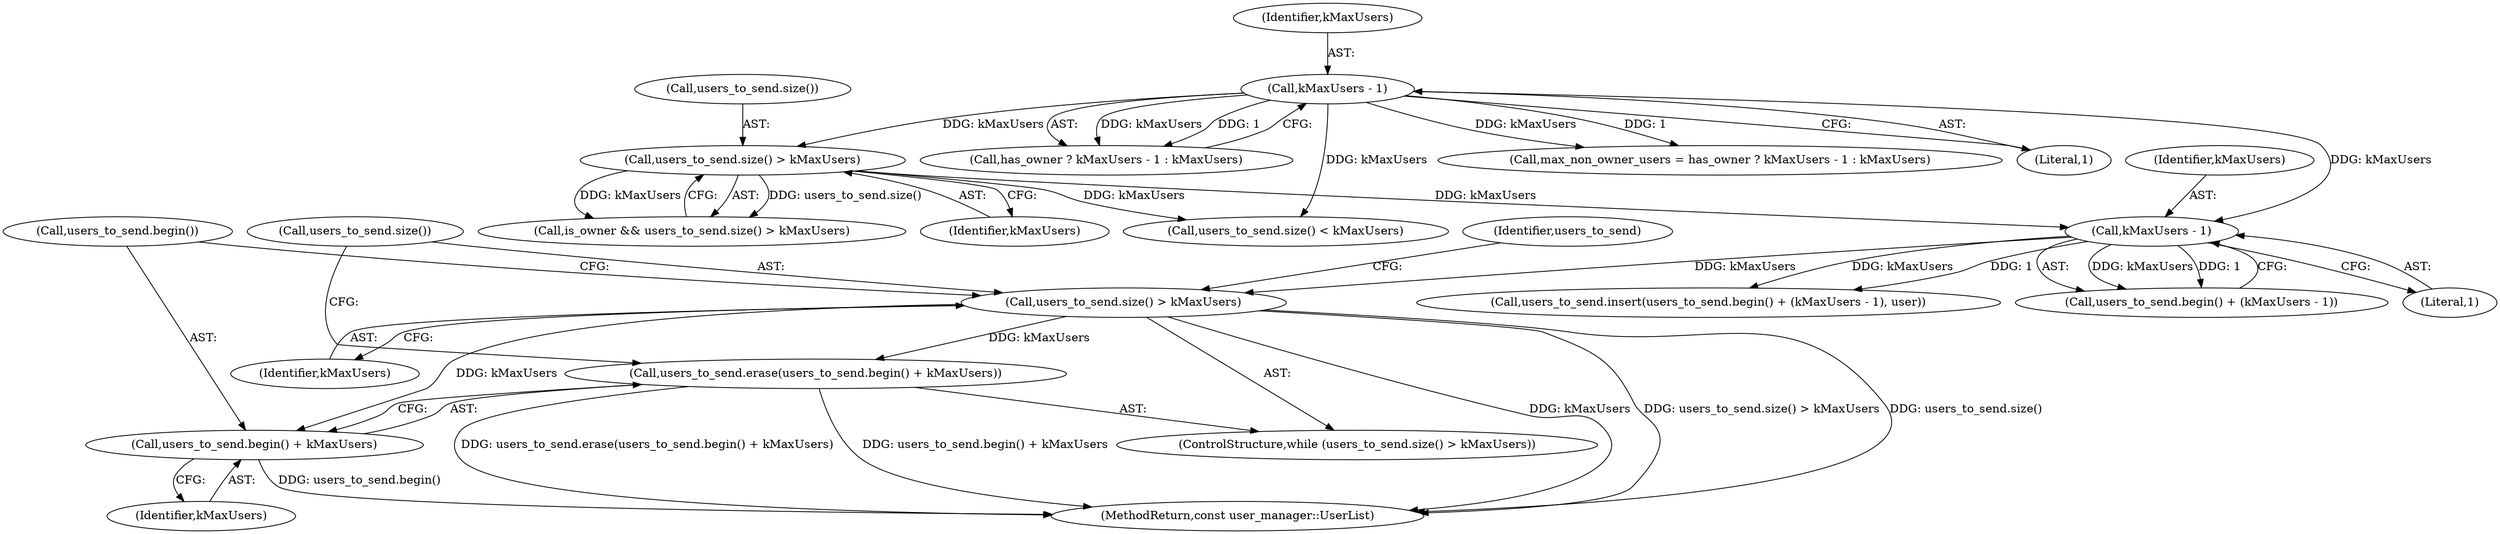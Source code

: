 digraph "0_Chrome_c66b1fc49870c514b1c1e8b53498153176d7ec2b_5@API" {
"1000172" [label="(Call,users_to_send.size() > kMaxUsers)"];
"1000167" [label="(Call,kMaxUsers - 1)"];
"1000160" [label="(Call,users_to_send.size() > kMaxUsers)"];
"1000115" [label="(Call,kMaxUsers - 1)"];
"1000175" [label="(Call,users_to_send.erase(users_to_send.begin() + kMaxUsers))"];
"1000176" [label="(Call,users_to_send.begin() + kMaxUsers)"];
"1000158" [label="(Call,is_owner && users_to_send.size() > kMaxUsers)"];
"1000169" [label="(Literal,1)"];
"1000174" [label="(Identifier,kMaxUsers)"];
"1000172" [label="(Call,users_to_send.size() > kMaxUsers)"];
"1000113" [label="(Call,has_owner ? kMaxUsers - 1 : kMaxUsers)"];
"1000115" [label="(Call,kMaxUsers - 1)"];
"1000175" [label="(Call,users_to_send.erase(users_to_send.begin() + kMaxUsers))"];
"1000178" [label="(Identifier,kMaxUsers)"];
"1000177" [label="(Call,users_to_send.begin())"];
"1000181" [label="(Call,users_to_send.size() < kMaxUsers)"];
"1000188" [label="(Identifier,users_to_send)"];
"1000171" [label="(ControlStructure,while (users_to_send.size() > kMaxUsers))"];
"1000162" [label="(Identifier,kMaxUsers)"];
"1000165" [label="(Call,users_to_send.begin() + (kMaxUsers - 1))"];
"1000111" [label="(Call,max_non_owner_users = has_owner ? kMaxUsers - 1 : kMaxUsers)"];
"1000168" [label="(Identifier,kMaxUsers)"];
"1000116" [label="(Identifier,kMaxUsers)"];
"1000189" [label="(MethodReturn,const user_manager::UserList)"];
"1000173" [label="(Call,users_to_send.size())"];
"1000161" [label="(Call,users_to_send.size())"];
"1000164" [label="(Call,users_to_send.insert(users_to_send.begin() + (kMaxUsers - 1), user))"];
"1000176" [label="(Call,users_to_send.begin() + kMaxUsers)"];
"1000117" [label="(Literal,1)"];
"1000160" [label="(Call,users_to_send.size() > kMaxUsers)"];
"1000167" [label="(Call,kMaxUsers - 1)"];
"1000172" -> "1000171"  [label="AST: "];
"1000172" -> "1000174"  [label="CFG: "];
"1000173" -> "1000172"  [label="AST: "];
"1000174" -> "1000172"  [label="AST: "];
"1000177" -> "1000172"  [label="CFG: "];
"1000188" -> "1000172"  [label="CFG: "];
"1000172" -> "1000189"  [label="DDG: users_to_send.size() > kMaxUsers"];
"1000172" -> "1000189"  [label="DDG: users_to_send.size()"];
"1000172" -> "1000189"  [label="DDG: kMaxUsers"];
"1000167" -> "1000172"  [label="DDG: kMaxUsers"];
"1000172" -> "1000175"  [label="DDG: kMaxUsers"];
"1000172" -> "1000176"  [label="DDG: kMaxUsers"];
"1000167" -> "1000165"  [label="AST: "];
"1000167" -> "1000169"  [label="CFG: "];
"1000168" -> "1000167"  [label="AST: "];
"1000169" -> "1000167"  [label="AST: "];
"1000165" -> "1000167"  [label="CFG: "];
"1000167" -> "1000164"  [label="DDG: kMaxUsers"];
"1000167" -> "1000164"  [label="DDG: 1"];
"1000167" -> "1000165"  [label="DDG: kMaxUsers"];
"1000167" -> "1000165"  [label="DDG: 1"];
"1000160" -> "1000167"  [label="DDG: kMaxUsers"];
"1000115" -> "1000167"  [label="DDG: kMaxUsers"];
"1000160" -> "1000158"  [label="AST: "];
"1000160" -> "1000162"  [label="CFG: "];
"1000161" -> "1000160"  [label="AST: "];
"1000162" -> "1000160"  [label="AST: "];
"1000158" -> "1000160"  [label="CFG: "];
"1000160" -> "1000158"  [label="DDG: users_to_send.size()"];
"1000160" -> "1000158"  [label="DDG: kMaxUsers"];
"1000115" -> "1000160"  [label="DDG: kMaxUsers"];
"1000160" -> "1000181"  [label="DDG: kMaxUsers"];
"1000115" -> "1000113"  [label="AST: "];
"1000115" -> "1000117"  [label="CFG: "];
"1000116" -> "1000115"  [label="AST: "];
"1000117" -> "1000115"  [label="AST: "];
"1000113" -> "1000115"  [label="CFG: "];
"1000115" -> "1000111"  [label="DDG: kMaxUsers"];
"1000115" -> "1000111"  [label="DDG: 1"];
"1000115" -> "1000113"  [label="DDG: kMaxUsers"];
"1000115" -> "1000113"  [label="DDG: 1"];
"1000115" -> "1000181"  [label="DDG: kMaxUsers"];
"1000175" -> "1000171"  [label="AST: "];
"1000175" -> "1000176"  [label="CFG: "];
"1000176" -> "1000175"  [label="AST: "];
"1000173" -> "1000175"  [label="CFG: "];
"1000175" -> "1000189"  [label="DDG: users_to_send.begin() + kMaxUsers"];
"1000175" -> "1000189"  [label="DDG: users_to_send.erase(users_to_send.begin() + kMaxUsers)"];
"1000176" -> "1000178"  [label="CFG: "];
"1000177" -> "1000176"  [label="AST: "];
"1000178" -> "1000176"  [label="AST: "];
"1000176" -> "1000189"  [label="DDG: users_to_send.begin()"];
}
